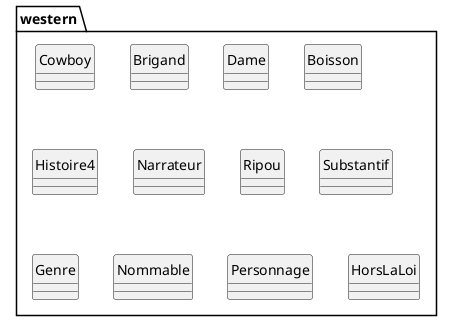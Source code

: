 @startuml
skinparam style strictuml
class western.Cowboy
class western.Brigand
class western.Dame
class western.Boisson
class western.Histoire4
class western.Narrateur
class western.Ripou
class western.Substantif
class western.Genre
class western.Nommable
class western.Personnage
class western.HorsLaLoi
@enduml
